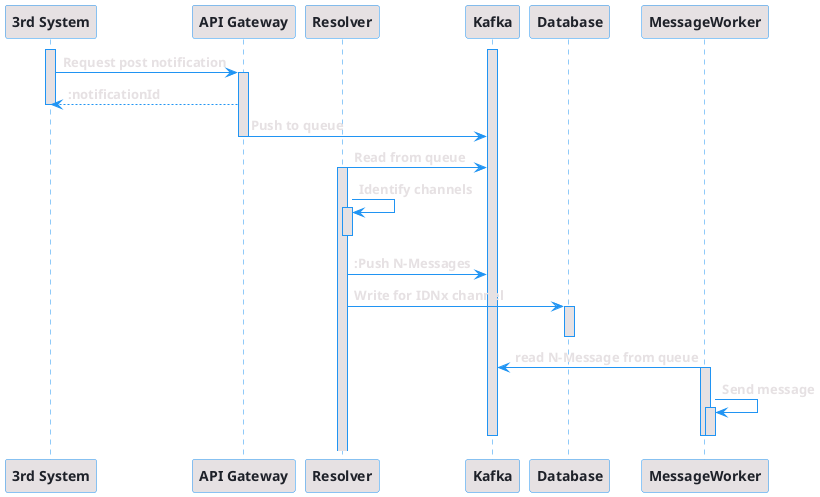 @startuml

skinparam shadowing false
skinparam mainframe fontColor #2094F3
skinparam backgroundColor transparent
skinparam actor {
    BorderColor #2094F3
    BackgroundColor #E6E1E3
    FontColor #E6E1E3
    FontStyle bold
}
skinparam sequence {
    ParticipantFontStyle bold
    ParticipantFontColor #1E2129
    ParticipantBorderColor #2094F3
    ParticipantBackgroundColor #E6E1E3
    LifeLineBorderColor #2094F3
    LifeLineBackgroundColor #E6E1E3
    ArrowColor #2094F3
    ArrowFontColor #E6E1E3
    ArrowFontStyle bold
}

participant "3rd System" as IntegratedSystem
participant "API Gateway" as MNotifyAPI
participant Kafka
participant Resolver
participant Kafka
participant Database
participant MessageWorker

activate Kafka
activate IntegratedSystem

IntegratedSystem -> MNotifyAPI: Request post notification
activate MNotifyAPI

MNotifyAPI --> IntegratedSystem: :notificationId
deactivate IntegratedSystem

MNotifyAPI -> Kafka: Push to queue
deactivate MNotifyAPI

Resolver -> Kafka: Read from queue
activate Resolver

Resolver -> Resolver: Identify channels
activate Resolver
deactivate Resolver

Resolver -> Kafka: :Push N-Messages

Resolver -> Database: Write for IDNx channel
activate Database
deactivate Database

MessageWorker -> Kafka: read N-Message from queue
activate MessageWorker

MessageWorker -> MessageWorker: Send message 
activate MessageWorker
deactivate MessageWorker


deactivate MessageWorker
deactivate Kafka

@enduml